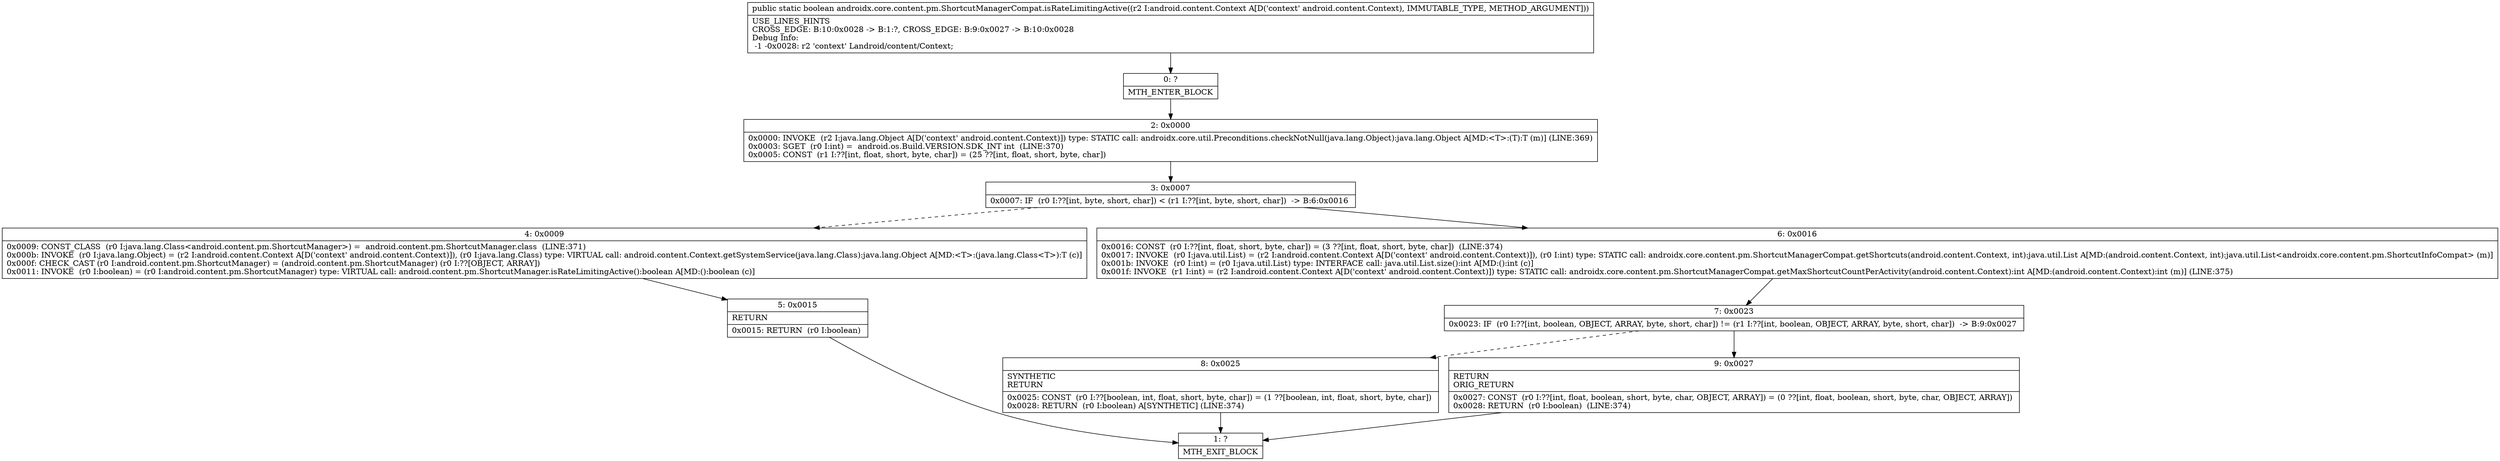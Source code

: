 digraph "CFG forandroidx.core.content.pm.ShortcutManagerCompat.isRateLimitingActive(Landroid\/content\/Context;)Z" {
Node_0 [shape=record,label="{0\:\ ?|MTH_ENTER_BLOCK\l}"];
Node_2 [shape=record,label="{2\:\ 0x0000|0x0000: INVOKE  (r2 I:java.lang.Object A[D('context' android.content.Context)]) type: STATIC call: androidx.core.util.Preconditions.checkNotNull(java.lang.Object):java.lang.Object A[MD:\<T\>:(T):T (m)] (LINE:369)\l0x0003: SGET  (r0 I:int) =  android.os.Build.VERSION.SDK_INT int  (LINE:370)\l0x0005: CONST  (r1 I:??[int, float, short, byte, char]) = (25 ??[int, float, short, byte, char]) \l}"];
Node_3 [shape=record,label="{3\:\ 0x0007|0x0007: IF  (r0 I:??[int, byte, short, char]) \< (r1 I:??[int, byte, short, char])  \-\> B:6:0x0016 \l}"];
Node_4 [shape=record,label="{4\:\ 0x0009|0x0009: CONST_CLASS  (r0 I:java.lang.Class\<android.content.pm.ShortcutManager\>) =  android.content.pm.ShortcutManager.class  (LINE:371)\l0x000b: INVOKE  (r0 I:java.lang.Object) = (r2 I:android.content.Context A[D('context' android.content.Context)]), (r0 I:java.lang.Class) type: VIRTUAL call: android.content.Context.getSystemService(java.lang.Class):java.lang.Object A[MD:\<T\>:(java.lang.Class\<T\>):T (c)]\l0x000f: CHECK_CAST (r0 I:android.content.pm.ShortcutManager) = (android.content.pm.ShortcutManager) (r0 I:??[OBJECT, ARRAY]) \l0x0011: INVOKE  (r0 I:boolean) = (r0 I:android.content.pm.ShortcutManager) type: VIRTUAL call: android.content.pm.ShortcutManager.isRateLimitingActive():boolean A[MD:():boolean (c)]\l}"];
Node_5 [shape=record,label="{5\:\ 0x0015|RETURN\l|0x0015: RETURN  (r0 I:boolean) \l}"];
Node_1 [shape=record,label="{1\:\ ?|MTH_EXIT_BLOCK\l}"];
Node_6 [shape=record,label="{6\:\ 0x0016|0x0016: CONST  (r0 I:??[int, float, short, byte, char]) = (3 ??[int, float, short, byte, char])  (LINE:374)\l0x0017: INVOKE  (r0 I:java.util.List) = (r2 I:android.content.Context A[D('context' android.content.Context)]), (r0 I:int) type: STATIC call: androidx.core.content.pm.ShortcutManagerCompat.getShortcuts(android.content.Context, int):java.util.List A[MD:(android.content.Context, int):java.util.List\<androidx.core.content.pm.ShortcutInfoCompat\> (m)]\l0x001b: INVOKE  (r0 I:int) = (r0 I:java.util.List) type: INTERFACE call: java.util.List.size():int A[MD:():int (c)]\l0x001f: INVOKE  (r1 I:int) = (r2 I:android.content.Context A[D('context' android.content.Context)]) type: STATIC call: androidx.core.content.pm.ShortcutManagerCompat.getMaxShortcutCountPerActivity(android.content.Context):int A[MD:(android.content.Context):int (m)] (LINE:375)\l}"];
Node_7 [shape=record,label="{7\:\ 0x0023|0x0023: IF  (r0 I:??[int, boolean, OBJECT, ARRAY, byte, short, char]) != (r1 I:??[int, boolean, OBJECT, ARRAY, byte, short, char])  \-\> B:9:0x0027 \l}"];
Node_8 [shape=record,label="{8\:\ 0x0025|SYNTHETIC\lRETURN\l|0x0025: CONST  (r0 I:??[boolean, int, float, short, byte, char]) = (1 ??[boolean, int, float, short, byte, char]) \l0x0028: RETURN  (r0 I:boolean) A[SYNTHETIC] (LINE:374)\l}"];
Node_9 [shape=record,label="{9\:\ 0x0027|RETURN\lORIG_RETURN\l|0x0027: CONST  (r0 I:??[int, float, boolean, short, byte, char, OBJECT, ARRAY]) = (0 ??[int, float, boolean, short, byte, char, OBJECT, ARRAY]) \l0x0028: RETURN  (r0 I:boolean)  (LINE:374)\l}"];
MethodNode[shape=record,label="{public static boolean androidx.core.content.pm.ShortcutManagerCompat.isRateLimitingActive((r2 I:android.content.Context A[D('context' android.content.Context), IMMUTABLE_TYPE, METHOD_ARGUMENT]))  | USE_LINES_HINTS\lCROSS_EDGE: B:10:0x0028 \-\> B:1:?, CROSS_EDGE: B:9:0x0027 \-\> B:10:0x0028\lDebug Info:\l  \-1 \-0x0028: r2 'context' Landroid\/content\/Context;\l}"];
MethodNode -> Node_0;Node_0 -> Node_2;
Node_2 -> Node_3;
Node_3 -> Node_4[style=dashed];
Node_3 -> Node_6;
Node_4 -> Node_5;
Node_5 -> Node_1;
Node_6 -> Node_7;
Node_7 -> Node_8[style=dashed];
Node_7 -> Node_9;
Node_8 -> Node_1;
Node_9 -> Node_1;
}

